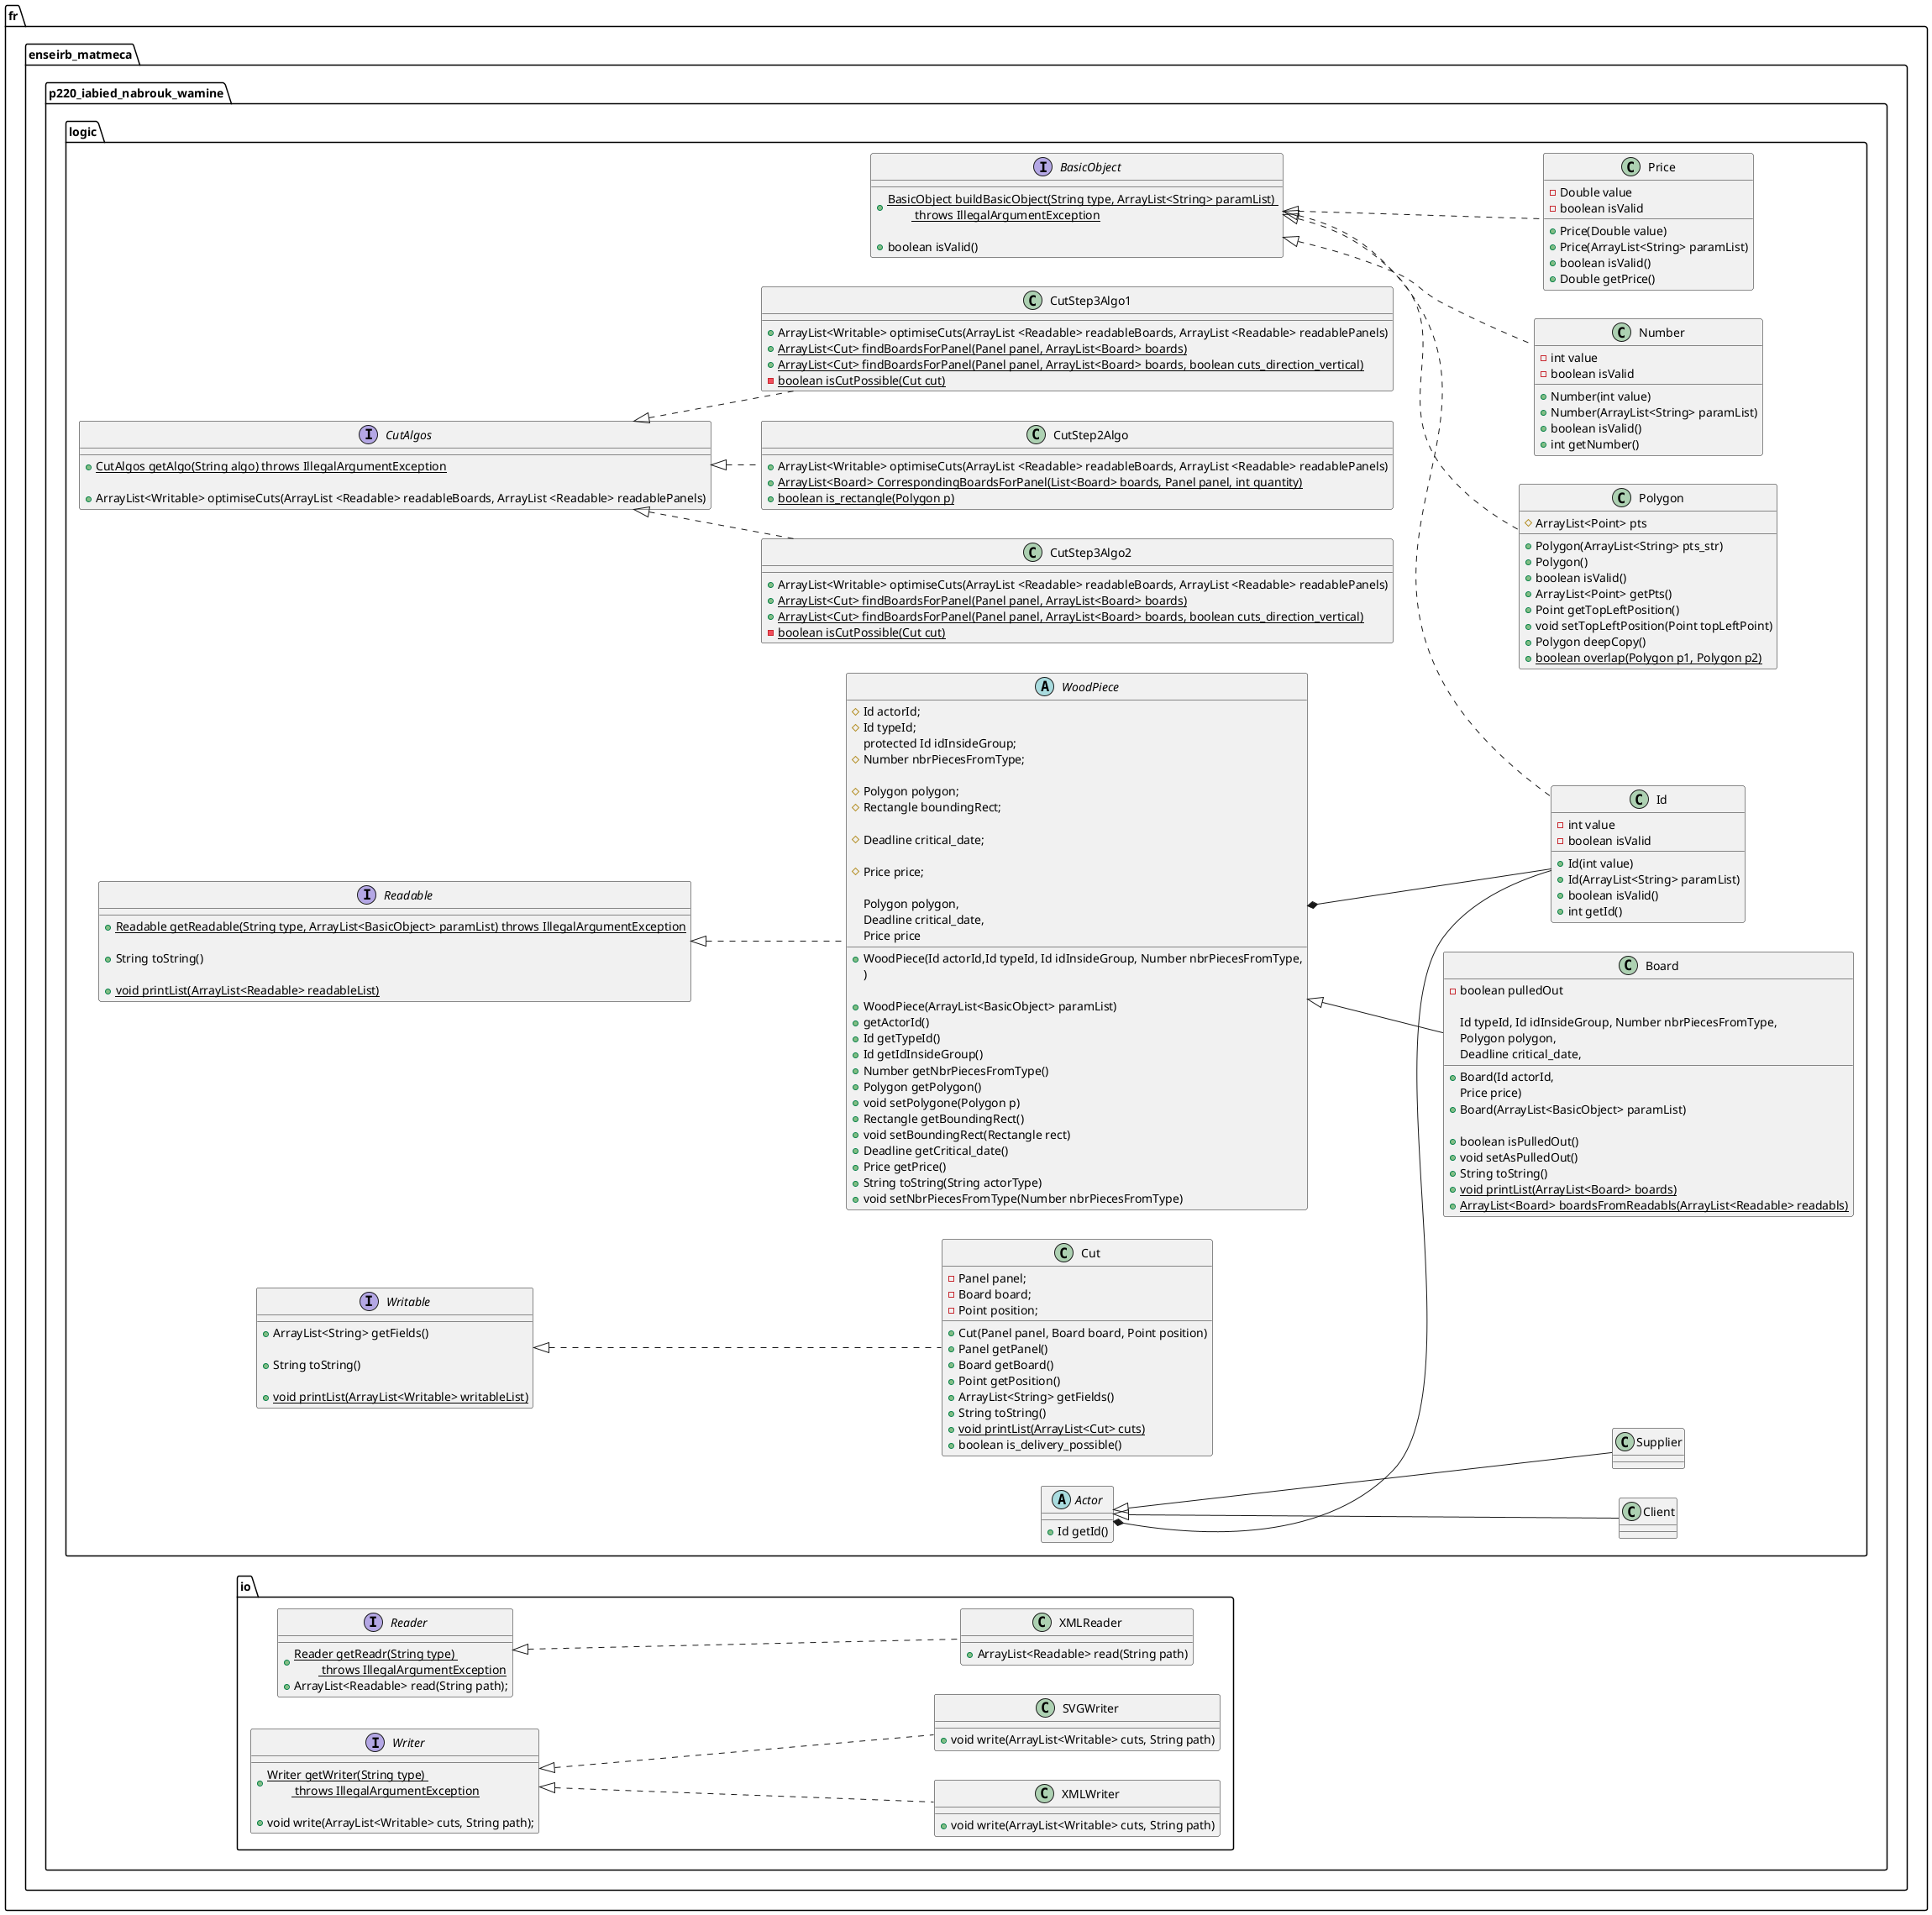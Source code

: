 @startuml
left to right direction

package "fr.enseirb_matmeca.p220_iabied_nabrouk_wamine"{

    package "logic"{

        interface BasicObject{

            + {static} BasicObject buildBasicObject(String type, ArrayList<String> paramList) \n\t throws IllegalArgumentException

            + boolean isValid()

        }

        interface CutAlgos{

            + {static} CutAlgos getAlgo(String algo) throws IllegalArgumentException

            + ArrayList<Writable> optimiseCuts(ArrayList <Readable> readableBoards, ArrayList <Readable> readablePanels)

        }

        interface Readable{

            + {static} Readable getReadable(String type, ArrayList<BasicObject> paramList) throws IllegalArgumentException

            + String toString()

            + {static} void printList(ArrayList<Readable> readableList)

        }

        interface Writable{

            + ArrayList<String> getFields()

            + String toString()

            + {static} void printList(ArrayList<Writable> writableList)

        }

        class Id implements BasicObject{

            - int value
            - boolean isValid

            + Id(int value)
            + Id(ArrayList<String> paramList)
            + boolean isValid()
            + int getId()

        }

        class Number implements BasicObject{

            - int value
            - boolean isValid

            + Number(int value)
            + Number(ArrayList<String> paramList)
            + boolean isValid()
            + int getNumber()

        }

        class Price implements BasicObject {

            - Double value
            - boolean isValid

            + Price(Double value)
            + Price(ArrayList<String> paramList)
            + boolean isValid()
            + Double getPrice()

        }

         class Polygon implements BasicObject {

            # ArrayList<Point> pts

            + Polygon(ArrayList<String> pts_str)
            + Polygon()
            + boolean isValid()
            + ArrayList<Point> getPts()
            + Point getTopLeftPosition()
            + void setTopLeftPosition(Point topLeftPoint)
            + Polygon deepCopy()
            + {static} boolean overlap(Polygon p1, Polygon p2)

        }


        abstract class Actor {

            + Id getId()

        }
        Actor *-- Id

       class Board extends WoodPiece{

            - boolean pulledOut

            + Board(Id actorId,
        Id typeId, Id idInsideGroup, Number nbrPiecesFromType,
        Polygon polygon,
        Deadline critical_date,
        Price price)
            + Board(ArrayList<BasicObject> paramList)

            + boolean isPulledOut()
            + void setAsPulledOut()
            + String toString()
            + {static} void printList(ArrayList<Board> boards)
            + {static} ArrayList<Board> boardsFromReadabls(ArrayList<Readable> readabls)

        }

        class Client extends Actor{
}

        class Supplier extends Actor{
}

        class Cut implements Writable{

               - Panel panel;
               - Board board;
               - Point position;

               + Cut(Panel panel, Board board, Point position)
               + Panel getPanel()
               + Board getBoard()
               + Point getPosition()
               + ArrayList<String> getFields()
               + String toString()
               + {static} void printList(ArrayList<Cut> cuts)
               + boolean is_delivery_possible()
}

        class CutStep2Algo implements CutAlgos{


               + ArrayList<Writable> optimiseCuts(ArrayList <Readable> readableBoards, ArrayList <Readable> readablePanels)
               + {static} ArrayList<Board> CorrespondingBoardsForPanel(List<Board> boards, Panel panel, int quantity)
               + {static} boolean is_rectangle(Polygon p)
}

        class CutStep3Algo1 implements CutAlgos{


               + ArrayList<Writable> optimiseCuts(ArrayList <Readable> readableBoards, ArrayList <Readable> readablePanels)
               + {static}ArrayList<Cut> findBoardsForPanel(Panel panel, ArrayList<Board> boards)
               + {static} ArrayList<Cut> findBoardsForPanel(Panel panel, ArrayList<Board> boards, boolean cuts_direction_vertical)
               - {static} boolean isCutPossible(Cut cut)
}

        class CutStep3Algo2 implements CutAlgos{


               + ArrayList<Writable> optimiseCuts(ArrayList <Readable> readableBoards, ArrayList <Readable> readablePanels)
               + {static}ArrayList<Cut> findBoardsForPanel(Panel panel, ArrayList<Board> boards)
               + {static} ArrayList<Cut> findBoardsForPanel(Panel panel, ArrayList<Board> boards, boolean cuts_direction_vertical)
               - {static} boolean isCutPossible(Cut cut)
}

        abstract class WoodPiece implements Readable {

            # Id actorId;
            # Id typeId;
            protected Id idInsideGroup;
            # Number nbrPiecesFromType;

            # Polygon polygon;
            # Rectangle boundingRect;

            # Deadline critical_date;

            # Price price;

            + WoodPiece(Id actorId,Id typeId, Id idInsideGroup, Number nbrPiecesFromType,
        Polygon polygon,
        Deadline critical_date,
        Price price
    )

            + WoodPiece(ArrayList<BasicObject> paramList)
            + getActorId()
            + Id getTypeId()
            + Id getIdInsideGroup()
            + Number getNbrPiecesFromType()
            + Polygon getPolygon()
            + void setPolygone(Polygon p)
            + Rectangle getBoundingRect()
            + void setBoundingRect(Rectangle rect)
            + Deadline getCritical_date()
            + Price getPrice()
            + String toString(String actorType)
            + void setNbrPiecesFromType(Number nbrPiecesFromType)

        }
        WoodPiece *-- Id






    }
    package "io"{
       interface Reader{

            + {static}Reader getReadr(String type) \n\t throws IllegalArgumentException
            + ArrayList<Readable> read(String path);


        }

       interface Writer{

            + {static}Writer getWriter(String type) \n\t throws IllegalArgumentException

            + void write(ArrayList<Writable> cuts, String path);

        }

       class XMLReader implements Reader {

            + ArrayList<Readable> read(String path)

        }

        class XMLWriter implements Writer {

            + void write(ArrayList<Writable> cuts, String path)

        }

        class SVGWriter implements Writer {

            + void write(ArrayList<Writable> cuts, String path)

        }

    }

}
@enduml